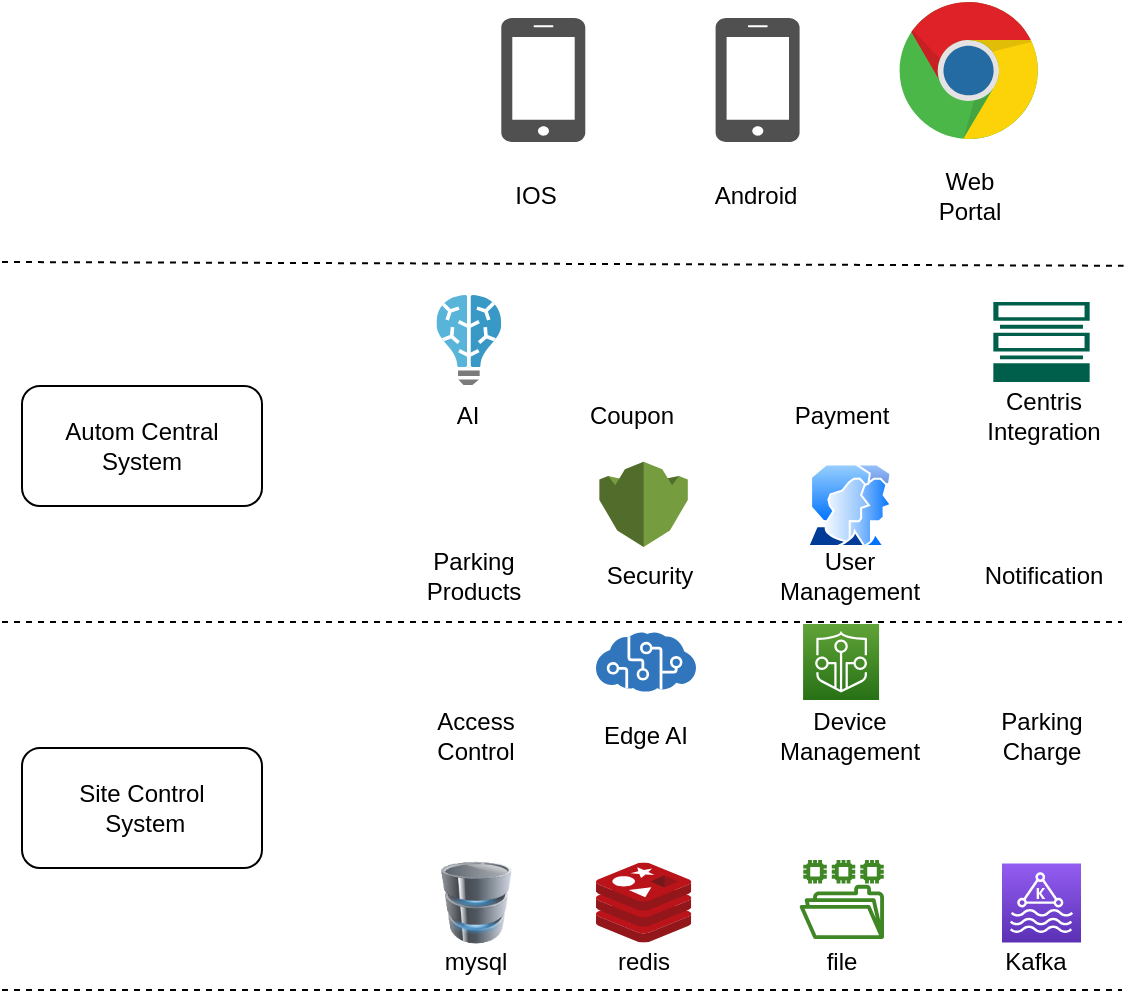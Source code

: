 <mxfile version="20.4.0" type="github">
  <diagram id="N7SHvFoS1xqOyX_h5PO0" name="第 1 页">
    <mxGraphModel dx="498" dy="376" grid="1" gridSize="10" guides="1" tooltips="1" connect="1" arrows="1" fold="1" page="1" pageScale="1" pageWidth="827" pageHeight="1169" math="0" shadow="0">
      <root>
        <mxCell id="0" />
        <mxCell id="1" parent="0" />
        <mxCell id="e9bAJE5MZS9uaOrdnTjE-2" value="" style="sketch=0;aspect=fixed;html=1;points=[];align=center;image;fontSize=12;image=img/lib/mscae/Cache_Redis_Product.svg;" vertex="1" parent="1">
          <mxGeometry x="377" y="520.25" width="47.61" height="40" as="geometry" />
        </mxCell>
        <mxCell id="e9bAJE5MZS9uaOrdnTjE-3" value="" style="image;html=1;image=img/lib/clip_art/computers/Database_128x128.png" vertex="1" parent="1">
          <mxGeometry x="297.25" y="519.75" width="40" height="41" as="geometry" />
        </mxCell>
        <mxCell id="e9bAJE5MZS9uaOrdnTjE-4" value="" style="sketch=0;outlineConnect=0;fontColor=#232F3E;gradientColor=none;fillColor=#3F8624;strokeColor=none;dashed=0;verticalLabelPosition=bottom;verticalAlign=top;align=center;html=1;fontSize=12;fontStyle=0;aspect=fixed;pointerEvents=1;shape=mxgraph.aws4.file_system;" vertex="1" parent="1">
          <mxGeometry x="478.8" y="519" width="42.2" height="39.5" as="geometry" />
        </mxCell>
        <mxCell id="e9bAJE5MZS9uaOrdnTjE-5" value="" style="sketch=0;points=[[0,0,0],[0.25,0,0],[0.5,0,0],[0.75,0,0],[1,0,0],[0,1,0],[0.25,1,0],[0.5,1,0],[0.75,1,0],[1,1,0],[0,0.25,0],[0,0.5,0],[0,0.75,0],[1,0.25,0],[1,0.5,0],[1,0.75,0]];outlineConnect=0;fontColor=#232F3E;gradientColor=#945DF2;gradientDirection=north;fillColor=#5A30B5;strokeColor=#ffffff;dashed=0;verticalLabelPosition=bottom;verticalAlign=top;align=center;html=1;fontSize=12;fontStyle=0;aspect=fixed;shape=mxgraph.aws4.resourceIcon;resIcon=mxgraph.aws4.managed_streaming_for_kafka;" vertex="1" parent="1">
          <mxGeometry x="580" y="520.75" width="39.5" height="39.5" as="geometry" />
        </mxCell>
        <mxCell id="e9bAJE5MZS9uaOrdnTjE-6" value="" style="shape=image;html=1;verticalAlign=top;verticalLabelPosition=bottom;labelBackgroundColor=#ffffff;imageAspect=0;aspect=fixed;image=https://cdn1.iconfinder.com/data/icons/CrystalClear/64x64/apps/package_system.png" vertex="1" parent="1">
          <mxGeometry x="297.25" y="400" width="40" height="40" as="geometry" />
        </mxCell>
        <mxCell id="e9bAJE5MZS9uaOrdnTjE-7" value="" style="shape=image;html=1;verticalAlign=top;verticalLabelPosition=bottom;labelBackgroundColor=#ffffff;imageAspect=0;aspect=fixed;image=https://cdn0.iconfinder.com/data/icons/business-startup-10/50/67-128.png" vertex="1" parent="1">
          <mxGeometry x="580" y="398.78" width="42.45" height="42.45" as="geometry" />
        </mxCell>
        <mxCell id="e9bAJE5MZS9uaOrdnTjE-8" value="" style="sketch=0;points=[[0,0,0],[0.25,0,0],[0.5,0,0],[0.75,0,0],[1,0,0],[0,1,0],[0.25,1,0],[0.5,1,0],[0.75,1,0],[1,1,0],[0,0.25,0],[0,0.5,0],[0,0.75,0],[1,0.25,0],[1,0.5,0],[1,0.75,0]];outlineConnect=0;fontColor=#232F3E;gradientColor=#60A337;gradientDirection=north;fillColor=#277116;strokeColor=#ffffff;dashed=0;verticalLabelPosition=bottom;verticalAlign=top;align=center;html=1;fontSize=12;fontStyle=0;aspect=fixed;shape=mxgraph.aws4.resourceIcon;resIcon=mxgraph.aws4.iot_device_defender;" vertex="1" parent="1">
          <mxGeometry x="480.54" y="401.01" width="37.99" height="37.99" as="geometry" />
        </mxCell>
        <mxCell id="e9bAJE5MZS9uaOrdnTjE-9" value="" style="sketch=0;aspect=fixed;html=1;points=[];align=center;image;fontSize=12;image=img/lib/mscae/Cognitive_Services.svg;" vertex="1" parent="1">
          <mxGeometry x="377" y="405" width="50" height="30" as="geometry" />
        </mxCell>
        <mxCell id="e9bAJE5MZS9uaOrdnTjE-10" value="" style="sketch=0;aspect=fixed;html=1;points=[];align=center;image;fontSize=12;image=img/lib/mscae/Batch_AI.svg;" vertex="1" parent="1">
          <mxGeometry x="297.25" y="236.5" width="32.4" height="45" as="geometry" />
        </mxCell>
        <mxCell id="e9bAJE5MZS9uaOrdnTjE-11" value="" style="aspect=fixed;perimeter=ellipsePerimeter;html=1;align=center;shadow=0;dashed=0;spacingTop=3;image;image=img/lib/active_directory/user_accounts.svg;" vertex="1" parent="1">
          <mxGeometry x="482.28" y="320.75" width="43.04" height="41.75" as="geometry" />
        </mxCell>
        <mxCell id="e9bAJE5MZS9uaOrdnTjE-12" value="" style="outlineConnect=0;dashed=0;verticalLabelPosition=bottom;verticalAlign=top;align=center;html=1;shape=mxgraph.aws3.kms;fillColor=#759C3E;gradientColor=none;" vertex="1" parent="1">
          <mxGeometry x="378.71" y="319.88" width="44.19" height="42.62" as="geometry" />
        </mxCell>
        <mxCell id="e9bAJE5MZS9uaOrdnTjE-14" value="" style="shape=image;html=1;verticalAlign=top;verticalLabelPosition=bottom;labelBackgroundColor=#ffffff;imageAspect=0;aspect=fixed;image=https://cdn3.iconfinder.com/data/icons/essential-rounded/66/Rounded-37-128.png" vertex="1" parent="1">
          <mxGeometry x="580" y="322.5" width="40" height="40" as="geometry" />
        </mxCell>
        <mxCell id="e9bAJE5MZS9uaOrdnTjE-17" value="" style="shape=image;html=1;verticalAlign=top;verticalLabelPosition=bottom;labelBackgroundColor=#ffffff;imageAspect=0;aspect=fixed;image=https://cdn2.iconfinder.com/data/icons/shopping-elements-6/64/23-Voucher_and_Coupon-128.png" vertex="1" parent="1">
          <mxGeometry x="360.59" y="221.88" width="68.12" height="68.12" as="geometry" />
        </mxCell>
        <mxCell id="e9bAJE5MZS9uaOrdnTjE-18" value="" style="sketch=0;pointerEvents=1;shadow=0;dashed=0;html=1;strokeColor=none;fillColor=#005F4B;labelPosition=center;verticalLabelPosition=bottom;verticalAlign=top;align=center;outlineConnect=0;shape=mxgraph.veeam2.datastore_33_full;" vertex="1" parent="1">
          <mxGeometry x="575.67" y="240" width="48.16" height="40" as="geometry" />
        </mxCell>
        <mxCell id="e9bAJE5MZS9uaOrdnTjE-19" value="Kafka" style="text;html=1;strokeColor=none;fillColor=none;align=center;verticalAlign=middle;whiteSpace=wrap;rounded=0;" vertex="1" parent="1">
          <mxGeometry x="572.45" y="563" width="50" height="13" as="geometry" />
        </mxCell>
        <mxCell id="e9bAJE5MZS9uaOrdnTjE-20" value="file" style="text;html=1;strokeColor=none;fillColor=none;align=center;verticalAlign=middle;whiteSpace=wrap;rounded=0;" vertex="1" parent="1">
          <mxGeometry x="474.54" y="563" width="50" height="13" as="geometry" />
        </mxCell>
        <mxCell id="e9bAJE5MZS9uaOrdnTjE-21" value="redis" style="text;html=1;strokeColor=none;fillColor=none;align=center;verticalAlign=middle;whiteSpace=wrap;rounded=0;" vertex="1" parent="1">
          <mxGeometry x="375.81" y="563" width="50" height="13" as="geometry" />
        </mxCell>
        <mxCell id="e9bAJE5MZS9uaOrdnTjE-22" value="mysql" style="text;html=1;strokeColor=none;fillColor=none;align=center;verticalAlign=middle;whiteSpace=wrap;rounded=0;" vertex="1" parent="1">
          <mxGeometry x="292.25" y="563" width="50" height="13" as="geometry" />
        </mxCell>
        <mxCell id="e9bAJE5MZS9uaOrdnTjE-23" value="Parking Charge" style="text;html=1;strokeColor=none;fillColor=none;align=center;verticalAlign=middle;whiteSpace=wrap;rounded=0;" vertex="1" parent="1">
          <mxGeometry x="574.75" y="450" width="50" height="13" as="geometry" />
        </mxCell>
        <mxCell id="e9bAJE5MZS9uaOrdnTjE-24" value="Device Management" style="text;html=1;strokeColor=none;fillColor=none;align=center;verticalAlign=middle;whiteSpace=wrap;rounded=0;" vertex="1" parent="1">
          <mxGeometry x="478.8" y="450" width="50" height="13" as="geometry" />
        </mxCell>
        <mxCell id="e9bAJE5MZS9uaOrdnTjE-25" value="Edge AI" style="text;html=1;strokeColor=none;fillColor=none;align=center;verticalAlign=middle;whiteSpace=wrap;rounded=0;" vertex="1" parent="1">
          <mxGeometry x="377" y="450" width="50" height="13" as="geometry" />
        </mxCell>
        <mxCell id="e9bAJE5MZS9uaOrdnTjE-26" value="Access Control" style="text;html=1;strokeColor=none;fillColor=none;align=center;verticalAlign=middle;whiteSpace=wrap;rounded=0;" vertex="1" parent="1">
          <mxGeometry x="292.25" y="450" width="50" height="13" as="geometry" />
        </mxCell>
        <mxCell id="e9bAJE5MZS9uaOrdnTjE-29" value="" style="endArrow=none;dashed=1;html=1;rounded=0;" edge="1" parent="1">
          <mxGeometry width="50" height="50" relative="1" as="geometry">
            <mxPoint x="80" y="400" as="sourcePoint" />
            <mxPoint x="640" y="400" as="targetPoint" />
          </mxGeometry>
        </mxCell>
        <mxCell id="e9bAJE5MZS9uaOrdnTjE-30" value="" style="endArrow=none;dashed=1;html=1;rounded=0;" edge="1" parent="1">
          <mxGeometry width="50" height="50" relative="1" as="geometry">
            <mxPoint x="80" y="584" as="sourcePoint" />
            <mxPoint x="640" y="584" as="targetPoint" />
          </mxGeometry>
        </mxCell>
        <mxCell id="e9bAJE5MZS9uaOrdnTjE-31" value="Notification" style="text;html=1;strokeColor=none;fillColor=none;align=center;verticalAlign=middle;whiteSpace=wrap;rounded=0;" vertex="1" parent="1">
          <mxGeometry x="576.23" y="370" width="50" height="13" as="geometry" />
        </mxCell>
        <mxCell id="e9bAJE5MZS9uaOrdnTjE-32" value="User Management" style="text;html=1;strokeColor=none;fillColor=none;align=center;verticalAlign=middle;whiteSpace=wrap;rounded=0;" vertex="1" parent="1">
          <mxGeometry x="478.8" y="370" width="50" height="13" as="geometry" />
        </mxCell>
        <mxCell id="e9bAJE5MZS9uaOrdnTjE-33" value="Security" style="text;html=1;strokeColor=none;fillColor=none;align=center;verticalAlign=middle;whiteSpace=wrap;rounded=0;" vertex="1" parent="1">
          <mxGeometry x="378.71" y="370" width="50" height="13" as="geometry" />
        </mxCell>
        <mxCell id="e9bAJE5MZS9uaOrdnTjE-34" value="Centris&lt;br&gt;Integration" style="text;html=1;strokeColor=none;fillColor=none;align=center;verticalAlign=middle;whiteSpace=wrap;rounded=0;" vertex="1" parent="1">
          <mxGeometry x="575.67" y="290" width="50" height="13" as="geometry" />
        </mxCell>
        <mxCell id="e9bAJE5MZS9uaOrdnTjE-35" value="" style="shape=image;html=1;verticalAlign=top;verticalLabelPosition=bottom;labelBackgroundColor=#ffffff;imageAspect=0;aspect=fixed;image=https://cdn4.iconfinder.com/data/icons/success-filloutline/64/payment-finance-calculator-pay-income-128.png" vertex="1" parent="1">
          <mxGeometry x="480.54" y="238" width="42" height="42" as="geometry" />
        </mxCell>
        <mxCell id="e9bAJE5MZS9uaOrdnTjE-36" value="Payment" style="text;html=1;strokeColor=none;fillColor=none;align=center;verticalAlign=middle;whiteSpace=wrap;rounded=0;" vertex="1" parent="1">
          <mxGeometry x="475.32" y="290" width="50" height="13" as="geometry" />
        </mxCell>
        <mxCell id="e9bAJE5MZS9uaOrdnTjE-37" value="AI" style="text;html=1;strokeColor=none;fillColor=none;align=center;verticalAlign=middle;whiteSpace=wrap;rounded=0;" vertex="1" parent="1">
          <mxGeometry x="288.45" y="290" width="50" height="13" as="geometry" />
        </mxCell>
        <mxCell id="e9bAJE5MZS9uaOrdnTjE-38" value="Coupon" style="text;html=1;strokeColor=none;fillColor=none;align=center;verticalAlign=middle;whiteSpace=wrap;rounded=0;" vertex="1" parent="1">
          <mxGeometry x="369.65" y="290" width="50" height="13" as="geometry" />
        </mxCell>
        <mxCell id="e9bAJE5MZS9uaOrdnTjE-39" value="" style="shape=image;html=1;verticalAlign=top;verticalLabelPosition=bottom;labelBackgroundColor=#ffffff;imageAspect=0;aspect=fixed;image=https://cdn1.iconfinder.com/data/icons/unicons-line-vol-5/24/parking-square-128.png" vertex="1" parent="1">
          <mxGeometry x="293.95" y="318" width="44.5" height="44.5" as="geometry" />
        </mxCell>
        <mxCell id="e9bAJE5MZS9uaOrdnTjE-40" value="Parking Products" style="text;html=1;strokeColor=none;fillColor=none;align=center;verticalAlign=middle;whiteSpace=wrap;rounded=0;" vertex="1" parent="1">
          <mxGeometry x="290.7" y="370" width="50" height="13" as="geometry" />
        </mxCell>
        <mxCell id="e9bAJE5MZS9uaOrdnTjE-41" value="" style="endArrow=none;dashed=1;html=1;rounded=0;" edge="1" parent="1">
          <mxGeometry width="50" height="50" relative="1" as="geometry">
            <mxPoint x="80" y="220" as="sourcePoint" />
            <mxPoint x="640.81" y="221.88" as="targetPoint" />
          </mxGeometry>
        </mxCell>
        <mxCell id="e9bAJE5MZS9uaOrdnTjE-42" value="Autom Central System" style="rounded=1;whiteSpace=wrap;html=1;" vertex="1" parent="1">
          <mxGeometry x="90" y="282" width="120" height="60" as="geometry" />
        </mxCell>
        <mxCell id="e9bAJE5MZS9uaOrdnTjE-43" value="Site Control&lt;br&gt;&amp;nbsp;System" style="rounded=1;whiteSpace=wrap;html=1;" vertex="1" parent="1">
          <mxGeometry x="90" y="463" width="120" height="60" as="geometry" />
        </mxCell>
        <mxCell id="e9bAJE5MZS9uaOrdnTjE-44" value="" style="dashed=0;outlineConnect=0;html=1;align=center;labelPosition=center;verticalLabelPosition=bottom;verticalAlign=top;shape=mxgraph.weblogos.chrome" vertex="1" parent="1">
          <mxGeometry x="528.8" y="90" width="70" height="70" as="geometry" />
        </mxCell>
        <mxCell id="e9bAJE5MZS9uaOrdnTjE-45" value="Web Portal" style="text;html=1;strokeColor=none;fillColor=none;align=center;verticalAlign=middle;whiteSpace=wrap;rounded=0;" vertex="1" parent="1">
          <mxGeometry x="538.8" y="180" width="50" height="13" as="geometry" />
        </mxCell>
        <mxCell id="e9bAJE5MZS9uaOrdnTjE-46" value="" style="sketch=0;pointerEvents=1;shadow=0;dashed=0;html=1;strokeColor=none;fillColor=#505050;labelPosition=center;verticalLabelPosition=bottom;verticalAlign=top;outlineConnect=0;align=center;shape=mxgraph.office.devices.cell_phone_iphone_standalone;" vertex="1" parent="1">
          <mxGeometry x="329.65" y="98" width="42" height="62" as="geometry" />
        </mxCell>
        <mxCell id="e9bAJE5MZS9uaOrdnTjE-47" value="" style="sketch=0;pointerEvents=1;shadow=0;dashed=0;html=1;strokeColor=none;fillColor=#505050;labelPosition=center;verticalLabelPosition=bottom;verticalAlign=top;outlineConnect=0;align=center;shape=mxgraph.office.devices.cell_phone_iphone_standalone;" vertex="1" parent="1">
          <mxGeometry x="436.8" y="98" width="42" height="62" as="geometry" />
        </mxCell>
        <mxCell id="e9bAJE5MZS9uaOrdnTjE-48" value="Android" style="text;html=1;strokeColor=none;fillColor=none;align=center;verticalAlign=middle;whiteSpace=wrap;rounded=0;" vertex="1" parent="1">
          <mxGeometry x="432.28" y="180" width="50" height="13" as="geometry" />
        </mxCell>
        <mxCell id="e9bAJE5MZS9uaOrdnTjE-49" value="IOS" style="text;html=1;strokeColor=none;fillColor=none;align=center;verticalAlign=middle;whiteSpace=wrap;rounded=0;" vertex="1" parent="1">
          <mxGeometry x="321.65" y="180" width="50" height="13" as="geometry" />
        </mxCell>
      </root>
    </mxGraphModel>
  </diagram>
</mxfile>
